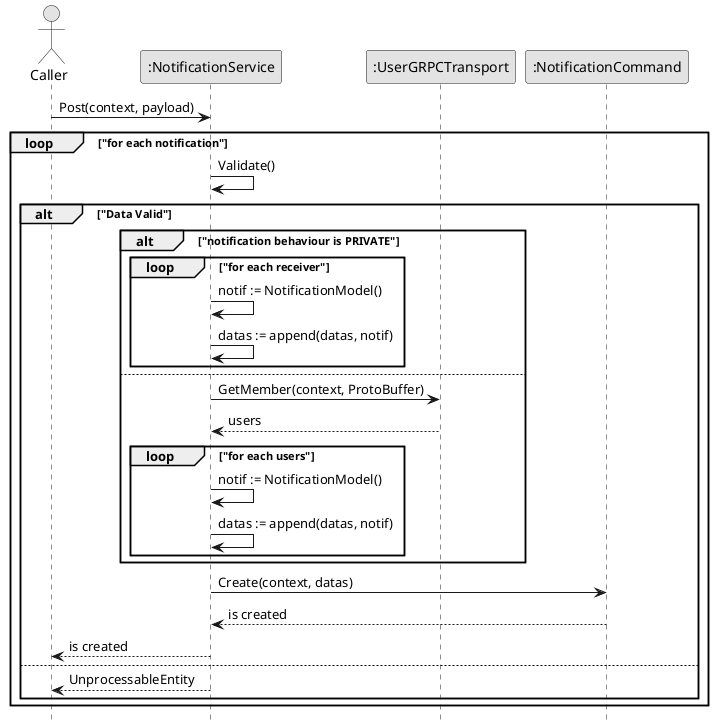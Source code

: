 @startuml PostNotification

skinparam Monochrome true
skinparam Shadowing false
hide footbox

actor "Caller" as Caller
participant ":NotificationService" as NotificationService
participant ":UserGRPCTransport" as UserGRPCTransport
participant ":NotificationCommand" as NotificationCommand

Caller->NotificationService: Post(context, payload)

loop "for each notification"
    NotificationService->NotificationService: Validate()

    alt "Data Valid"
        alt "notification behaviour is PRIVATE"
            loop "for each receiver"
                NotificationService->NotificationService: notif := NotificationModel()
                NotificationService->NotificationService: datas := append(datas, notif)
            end
        else
            NotificationService->UserGRPCTransport: GetMember(context, ProtoBuffer)
            UserGRPCTransport-->NotificationService: users

            loop "for each users"
                NotificationService->NotificationService: notif := NotificationModel()
                NotificationService->NotificationService: datas := append(datas, notif)
            end
        end

        NotificationService->NotificationCommand: Create(context, datas)
        NotificationCommand-->NotificationService: is created
        NotificationService-->Caller: is created
    else
        NotificationService-->Caller: UnprocessableEntity
    end
end

@enduml